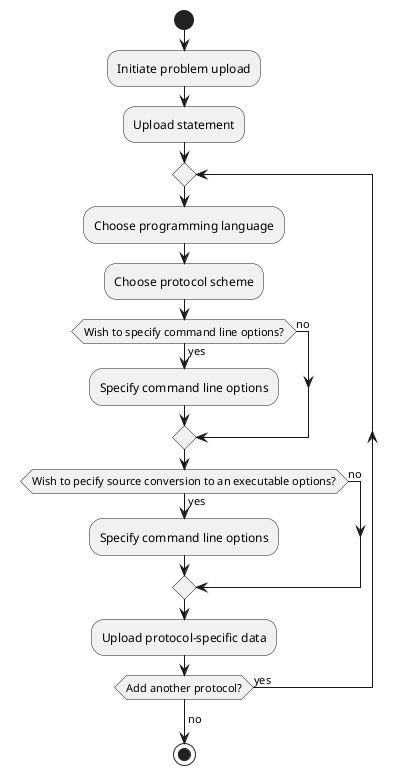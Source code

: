 @startuml
'https://plantuml.com/activity-diagram-beta

start
:Initiate problem upload;
:Upload statement;
repeat
:Choose programming language;
:Choose protocol scheme;
if (Wish to specify command line options?) then (yes)
    :Specify command line options;
else (no)
endif
if (Wish to pecify source conversion to an executable options?) then (yes)
    :Specify command line options;
else (no)
endif
:Upload protocol-specific data;
repeat while (Add another protocol?) is (yes)
->no;
stop

@enduml
